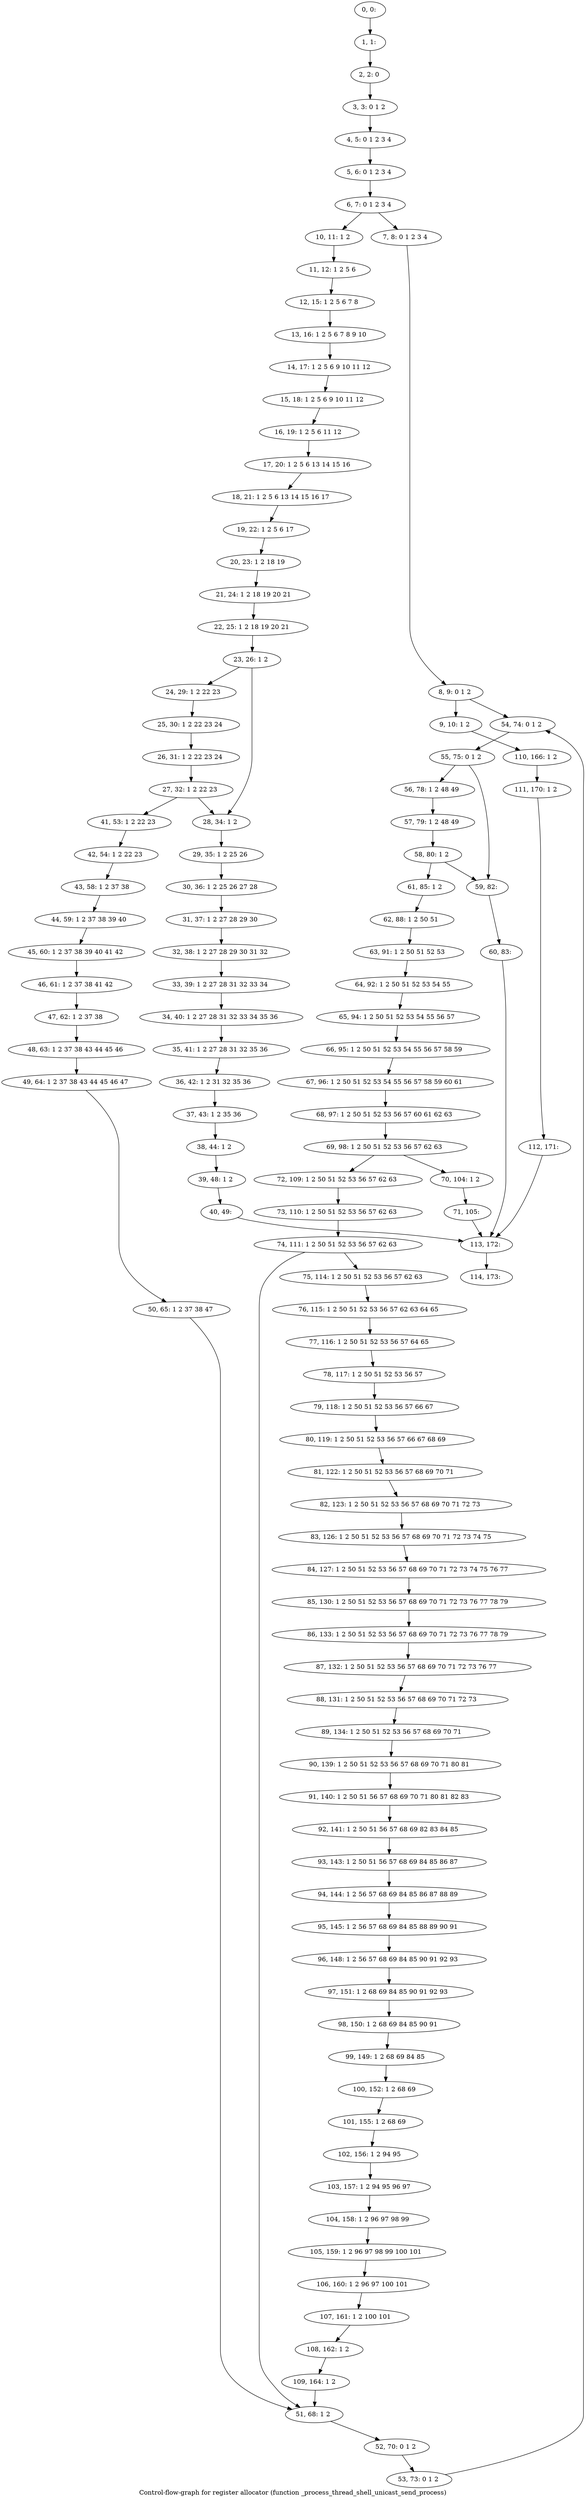 digraph G {
graph [label="Control-flow-graph for register allocator (function _process_thread_shell_unicast_send_process)"]
0[label="0, 0: "];
1[label="1, 1: "];
2[label="2, 2: 0 "];
3[label="3, 3: 0 1 2 "];
4[label="4, 5: 0 1 2 3 4 "];
5[label="5, 6: 0 1 2 3 4 "];
6[label="6, 7: 0 1 2 3 4 "];
7[label="7, 8: 0 1 2 3 4 "];
8[label="8, 9: 0 1 2 "];
9[label="9, 10: 1 2 "];
10[label="10, 11: 1 2 "];
11[label="11, 12: 1 2 5 6 "];
12[label="12, 15: 1 2 5 6 7 8 "];
13[label="13, 16: 1 2 5 6 7 8 9 10 "];
14[label="14, 17: 1 2 5 6 9 10 11 12 "];
15[label="15, 18: 1 2 5 6 9 10 11 12 "];
16[label="16, 19: 1 2 5 6 11 12 "];
17[label="17, 20: 1 2 5 6 13 14 15 16 "];
18[label="18, 21: 1 2 5 6 13 14 15 16 17 "];
19[label="19, 22: 1 2 5 6 17 "];
20[label="20, 23: 1 2 18 19 "];
21[label="21, 24: 1 2 18 19 20 21 "];
22[label="22, 25: 1 2 18 19 20 21 "];
23[label="23, 26: 1 2 "];
24[label="24, 29: 1 2 22 23 "];
25[label="25, 30: 1 2 22 23 24 "];
26[label="26, 31: 1 2 22 23 24 "];
27[label="27, 32: 1 2 22 23 "];
28[label="28, 34: 1 2 "];
29[label="29, 35: 1 2 25 26 "];
30[label="30, 36: 1 2 25 26 27 28 "];
31[label="31, 37: 1 2 27 28 29 30 "];
32[label="32, 38: 1 2 27 28 29 30 31 32 "];
33[label="33, 39: 1 2 27 28 31 32 33 34 "];
34[label="34, 40: 1 2 27 28 31 32 33 34 35 36 "];
35[label="35, 41: 1 2 27 28 31 32 35 36 "];
36[label="36, 42: 1 2 31 32 35 36 "];
37[label="37, 43: 1 2 35 36 "];
38[label="38, 44: 1 2 "];
39[label="39, 48: 1 2 "];
40[label="40, 49: "];
41[label="41, 53: 1 2 22 23 "];
42[label="42, 54: 1 2 22 23 "];
43[label="43, 58: 1 2 37 38 "];
44[label="44, 59: 1 2 37 38 39 40 "];
45[label="45, 60: 1 2 37 38 39 40 41 42 "];
46[label="46, 61: 1 2 37 38 41 42 "];
47[label="47, 62: 1 2 37 38 "];
48[label="48, 63: 1 2 37 38 43 44 45 46 "];
49[label="49, 64: 1 2 37 38 43 44 45 46 47 "];
50[label="50, 65: 1 2 37 38 47 "];
51[label="51, 68: 1 2 "];
52[label="52, 70: 0 1 2 "];
53[label="53, 73: 0 1 2 "];
54[label="54, 74: 0 1 2 "];
55[label="55, 75: 0 1 2 "];
56[label="56, 78: 1 2 48 49 "];
57[label="57, 79: 1 2 48 49 "];
58[label="58, 80: 1 2 "];
59[label="59, 82: "];
60[label="60, 83: "];
61[label="61, 85: 1 2 "];
62[label="62, 88: 1 2 50 51 "];
63[label="63, 91: 1 2 50 51 52 53 "];
64[label="64, 92: 1 2 50 51 52 53 54 55 "];
65[label="65, 94: 1 2 50 51 52 53 54 55 56 57 "];
66[label="66, 95: 1 2 50 51 52 53 54 55 56 57 58 59 "];
67[label="67, 96: 1 2 50 51 52 53 54 55 56 57 58 59 60 61 "];
68[label="68, 97: 1 2 50 51 52 53 56 57 60 61 62 63 "];
69[label="69, 98: 1 2 50 51 52 53 56 57 62 63 "];
70[label="70, 104: 1 2 "];
71[label="71, 105: "];
72[label="72, 109: 1 2 50 51 52 53 56 57 62 63 "];
73[label="73, 110: 1 2 50 51 52 53 56 57 62 63 "];
74[label="74, 111: 1 2 50 51 52 53 56 57 62 63 "];
75[label="75, 114: 1 2 50 51 52 53 56 57 62 63 "];
76[label="76, 115: 1 2 50 51 52 53 56 57 62 63 64 65 "];
77[label="77, 116: 1 2 50 51 52 53 56 57 64 65 "];
78[label="78, 117: 1 2 50 51 52 53 56 57 "];
79[label="79, 118: 1 2 50 51 52 53 56 57 66 67 "];
80[label="80, 119: 1 2 50 51 52 53 56 57 66 67 68 69 "];
81[label="81, 122: 1 2 50 51 52 53 56 57 68 69 70 71 "];
82[label="82, 123: 1 2 50 51 52 53 56 57 68 69 70 71 72 73 "];
83[label="83, 126: 1 2 50 51 52 53 56 57 68 69 70 71 72 73 74 75 "];
84[label="84, 127: 1 2 50 51 52 53 56 57 68 69 70 71 72 73 74 75 76 77 "];
85[label="85, 130: 1 2 50 51 52 53 56 57 68 69 70 71 72 73 76 77 78 79 "];
86[label="86, 133: 1 2 50 51 52 53 56 57 68 69 70 71 72 73 76 77 78 79 "];
87[label="87, 132: 1 2 50 51 52 53 56 57 68 69 70 71 72 73 76 77 "];
88[label="88, 131: 1 2 50 51 52 53 56 57 68 69 70 71 72 73 "];
89[label="89, 134: 1 2 50 51 52 53 56 57 68 69 70 71 "];
90[label="90, 139: 1 2 50 51 52 53 56 57 68 69 70 71 80 81 "];
91[label="91, 140: 1 2 50 51 56 57 68 69 70 71 80 81 82 83 "];
92[label="92, 141: 1 2 50 51 56 57 68 69 82 83 84 85 "];
93[label="93, 143: 1 2 50 51 56 57 68 69 84 85 86 87 "];
94[label="94, 144: 1 2 56 57 68 69 84 85 86 87 88 89 "];
95[label="95, 145: 1 2 56 57 68 69 84 85 88 89 90 91 "];
96[label="96, 148: 1 2 56 57 68 69 84 85 90 91 92 93 "];
97[label="97, 151: 1 2 68 69 84 85 90 91 92 93 "];
98[label="98, 150: 1 2 68 69 84 85 90 91 "];
99[label="99, 149: 1 2 68 69 84 85 "];
100[label="100, 152: 1 2 68 69 "];
101[label="101, 155: 1 2 68 69 "];
102[label="102, 156: 1 2 94 95 "];
103[label="103, 157: 1 2 94 95 96 97 "];
104[label="104, 158: 1 2 96 97 98 99 "];
105[label="105, 159: 1 2 96 97 98 99 100 101 "];
106[label="106, 160: 1 2 96 97 100 101 "];
107[label="107, 161: 1 2 100 101 "];
108[label="108, 162: 1 2 "];
109[label="109, 164: 1 2 "];
110[label="110, 166: 1 2 "];
111[label="111, 170: 1 2 "];
112[label="112, 171: "];
113[label="113, 172: "];
114[label="114, 173: "];
0->1 ;
1->2 ;
2->3 ;
3->4 ;
4->5 ;
5->6 ;
6->7 ;
6->10 ;
7->8 ;
8->9 ;
8->54 ;
9->110 ;
10->11 ;
11->12 ;
12->13 ;
13->14 ;
14->15 ;
15->16 ;
16->17 ;
17->18 ;
18->19 ;
19->20 ;
20->21 ;
21->22 ;
22->23 ;
23->24 ;
23->28 ;
24->25 ;
25->26 ;
26->27 ;
27->28 ;
27->41 ;
28->29 ;
29->30 ;
30->31 ;
31->32 ;
32->33 ;
33->34 ;
34->35 ;
35->36 ;
36->37 ;
37->38 ;
38->39 ;
39->40 ;
40->113 ;
41->42 ;
42->43 ;
43->44 ;
44->45 ;
45->46 ;
46->47 ;
47->48 ;
48->49 ;
49->50 ;
50->51 ;
51->52 ;
52->53 ;
53->54 ;
54->55 ;
55->56 ;
55->59 ;
56->57 ;
57->58 ;
58->59 ;
58->61 ;
59->60 ;
60->113 ;
61->62 ;
62->63 ;
63->64 ;
64->65 ;
65->66 ;
66->67 ;
67->68 ;
68->69 ;
69->70 ;
69->72 ;
70->71 ;
71->113 ;
72->73 ;
73->74 ;
74->75 ;
74->51 ;
75->76 ;
76->77 ;
77->78 ;
78->79 ;
79->80 ;
80->81 ;
81->82 ;
82->83 ;
83->84 ;
84->85 ;
85->86 ;
86->87 ;
87->88 ;
88->89 ;
89->90 ;
90->91 ;
91->92 ;
92->93 ;
93->94 ;
94->95 ;
95->96 ;
96->97 ;
97->98 ;
98->99 ;
99->100 ;
100->101 ;
101->102 ;
102->103 ;
103->104 ;
104->105 ;
105->106 ;
106->107 ;
107->108 ;
108->109 ;
109->51 ;
110->111 ;
111->112 ;
112->113 ;
113->114 ;
}
